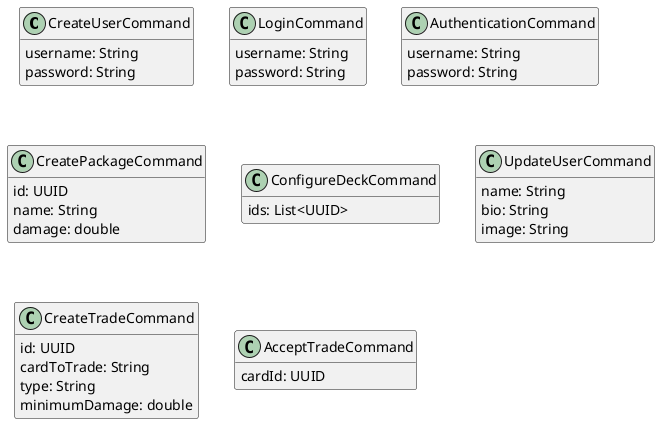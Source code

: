 @startuml
hide methods

class CreateUserCommand {
    username: String
    password: String
}

class LoginCommand {
    username: String
    password: String
}

class AuthenticationCommand {
    username: String
    password: String
}

class CreatePackageCommand {
    id: UUID
    name: String
    damage: double
}

class ConfigureDeckCommand {
    ids: List<UUID>
}

class UpdateUserCommand {
    name: String
    bio: String
    image: String
}

class CreateTradeCommand {
    id: UUID
    cardToTrade: String
    type: String
    minimumDamage: double
}

class AcceptTradeCommand {
    cardId: UUID
}

@enduml